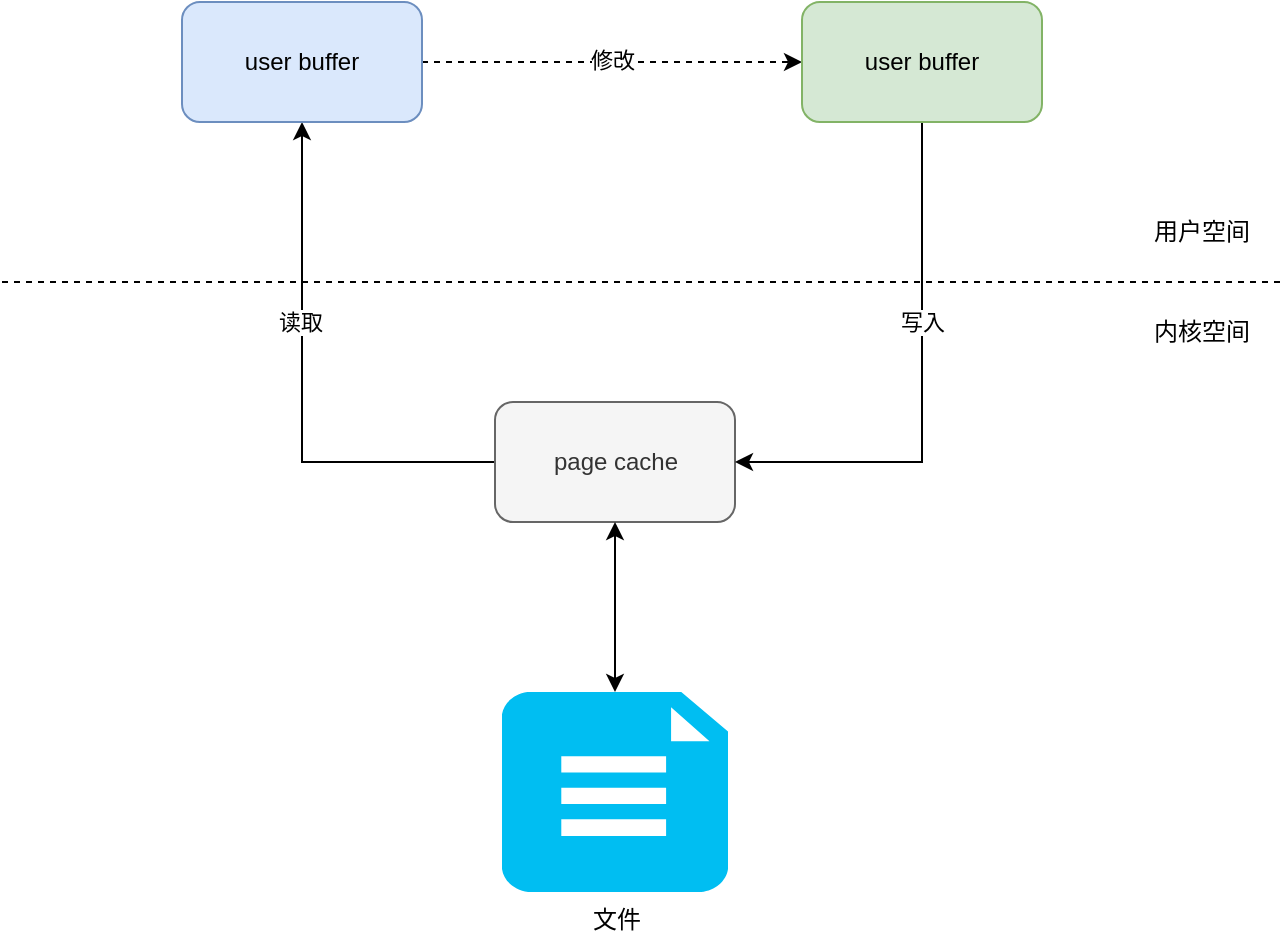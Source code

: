 <mxfile version="18.0.2" type="github" pages="7">
  <diagram id="JXJEaAiWxdvnBBZrwQo4" name="文件IO操作">
    <mxGraphModel dx="914" dy="536" grid="1" gridSize="10" guides="1" tooltips="1" connect="1" arrows="1" fold="1" page="1" pageScale="1" pageWidth="827" pageHeight="1169" math="0" shadow="0">
      <root>
        <mxCell id="0" />
        <mxCell id="1" parent="0" />
        <mxCell id="0BOiAtG1biMVhAd06Hvs-2" value="" style="endArrow=none;dashed=1;html=1;rounded=0;" edge="1" parent="1">
          <mxGeometry width="50" height="50" relative="1" as="geometry">
            <mxPoint x="80" y="280" as="sourcePoint" />
            <mxPoint x="720" y="280" as="targetPoint" />
          </mxGeometry>
        </mxCell>
        <mxCell id="0BOiAtG1biMVhAd06Hvs-3" value="内核空间" style="text;html=1;strokeColor=none;fillColor=none;align=center;verticalAlign=middle;whiteSpace=wrap;rounded=0;" vertex="1" parent="1">
          <mxGeometry x="650" y="290" width="60" height="30" as="geometry" />
        </mxCell>
        <mxCell id="0BOiAtG1biMVhAd06Hvs-4" value="用户空间" style="text;html=1;strokeColor=none;fillColor=none;align=center;verticalAlign=middle;whiteSpace=wrap;rounded=0;" vertex="1" parent="1">
          <mxGeometry x="650" y="240" width="60" height="30" as="geometry" />
        </mxCell>
        <mxCell id="0BOiAtG1biMVhAd06Hvs-10" style="edgeStyle=orthogonalEdgeStyle;rounded=0;orthogonalLoop=1;jettySize=auto;html=1;" edge="1" parent="1" source="0BOiAtG1biMVhAd06Hvs-5" target="0BOiAtG1biMVhAd06Hvs-6">
          <mxGeometry relative="1" as="geometry" />
        </mxCell>
        <mxCell id="0BOiAtG1biMVhAd06Hvs-14" value="读取" style="edgeLabel;html=1;align=center;verticalAlign=middle;resizable=0;points=[];" vertex="1" connectable="0" parent="0BOiAtG1biMVhAd06Hvs-10">
          <mxGeometry x="0.249" y="1" relative="1" as="geometry">
            <mxPoint as="offset" />
          </mxGeometry>
        </mxCell>
        <mxCell id="0BOiAtG1biMVhAd06Hvs-5" value="page cache" style="rounded=1;whiteSpace=wrap;html=1;fillColor=#f5f5f5;fontColor=#333333;strokeColor=#666666;" vertex="1" parent="1">
          <mxGeometry x="326.5" y="340" width="120" height="60" as="geometry" />
        </mxCell>
        <mxCell id="0BOiAtG1biMVhAd06Hvs-11" style="edgeStyle=orthogonalEdgeStyle;rounded=0;orthogonalLoop=1;jettySize=auto;html=1;entryX=0;entryY=0.5;entryDx=0;entryDy=0;dashed=1;" edge="1" parent="1" source="0BOiAtG1biMVhAd06Hvs-6" target="0BOiAtG1biMVhAd06Hvs-7">
          <mxGeometry relative="1" as="geometry" />
        </mxCell>
        <mxCell id="0BOiAtG1biMVhAd06Hvs-15" value="修改" style="edgeLabel;html=1;align=center;verticalAlign=middle;resizable=0;points=[];" vertex="1" connectable="0" parent="0BOiAtG1biMVhAd06Hvs-11">
          <mxGeometry y="1" relative="1" as="geometry">
            <mxPoint as="offset" />
          </mxGeometry>
        </mxCell>
        <mxCell id="0BOiAtG1biMVhAd06Hvs-6" value="user buffer" style="rounded=1;whiteSpace=wrap;html=1;fillColor=#dae8fc;strokeColor=#6c8ebf;" vertex="1" parent="1">
          <mxGeometry x="170" y="140" width="120" height="60" as="geometry" />
        </mxCell>
        <mxCell id="0BOiAtG1biMVhAd06Hvs-12" style="edgeStyle=orthogonalEdgeStyle;rounded=0;orthogonalLoop=1;jettySize=auto;html=1;entryX=1;entryY=0.5;entryDx=0;entryDy=0;" edge="1" parent="1" source="0BOiAtG1biMVhAd06Hvs-7" target="0BOiAtG1biMVhAd06Hvs-5">
          <mxGeometry relative="1" as="geometry">
            <Array as="points">
              <mxPoint x="540" y="370" />
            </Array>
          </mxGeometry>
        </mxCell>
        <mxCell id="0BOiAtG1biMVhAd06Hvs-16" value="写入" style="edgeLabel;html=1;align=center;verticalAlign=middle;resizable=0;points=[];" vertex="1" connectable="0" parent="0BOiAtG1biMVhAd06Hvs-12">
          <mxGeometry x="-0.309" y="2" relative="1" as="geometry">
            <mxPoint x="-2" y="9" as="offset" />
          </mxGeometry>
        </mxCell>
        <mxCell id="0BOiAtG1biMVhAd06Hvs-7" value="user buffer" style="rounded=1;whiteSpace=wrap;html=1;fillColor=#d5e8d4;strokeColor=#82b366;" vertex="1" parent="1">
          <mxGeometry x="480" y="140" width="120" height="60" as="geometry" />
        </mxCell>
        <mxCell id="0BOiAtG1biMVhAd06Hvs-8" value="文件" style="verticalLabelPosition=bottom;html=1;verticalAlign=top;align=center;strokeColor=none;fillColor=#00BEF2;shape=mxgraph.azure.file_2;pointerEvents=1;" vertex="1" parent="1">
          <mxGeometry x="330" y="485" width="113" height="100" as="geometry" />
        </mxCell>
        <mxCell id="0BOiAtG1biMVhAd06Hvs-17" value="" style="endArrow=classic;startArrow=classic;html=1;rounded=0;entryX=0.5;entryY=0;entryDx=0;entryDy=0;entryPerimeter=0;exitX=0.5;exitY=1;exitDx=0;exitDy=0;" edge="1" parent="1" source="0BOiAtG1biMVhAd06Hvs-5" target="0BOiAtG1biMVhAd06Hvs-8">
          <mxGeometry width="50" height="50" relative="1" as="geometry">
            <mxPoint x="390" y="350" as="sourcePoint" />
            <mxPoint x="440" y="300" as="targetPoint" />
          </mxGeometry>
        </mxCell>
      </root>
    </mxGraphModel>
  </diagram>
  <diagram name="网络IO操作" id="l7dI_xIbvCzoIm_EVZ1j">
    <mxGraphModel dx="914" dy="536" grid="1" gridSize="10" guides="1" tooltips="1" connect="1" arrows="1" fold="1" page="1" pageScale="1" pageWidth="827" pageHeight="1169" math="0" shadow="0">
      <root>
        <mxCell id="qiCo9j_HQslKEvgfgv94-0" />
        <mxCell id="qiCo9j_HQslKEvgfgv94-1" parent="qiCo9j_HQslKEvgfgv94-0" />
        <mxCell id="qiCo9j_HQslKEvgfgv94-2" value="" style="endArrow=none;dashed=1;html=1;rounded=0;" edge="1" parent="qiCo9j_HQslKEvgfgv94-1">
          <mxGeometry width="50" height="50" relative="1" as="geometry">
            <mxPoint x="80" y="280" as="sourcePoint" />
            <mxPoint x="720" y="280" as="targetPoint" />
          </mxGeometry>
        </mxCell>
        <mxCell id="qiCo9j_HQslKEvgfgv94-3" value="内核空间" style="text;html=1;strokeColor=none;fillColor=none;align=center;verticalAlign=middle;whiteSpace=wrap;rounded=0;" vertex="1" parent="qiCo9j_HQslKEvgfgv94-1">
          <mxGeometry x="650" y="290" width="60" height="30" as="geometry" />
        </mxCell>
        <mxCell id="qiCo9j_HQslKEvgfgv94-4" value="用户空间" style="text;html=1;strokeColor=none;fillColor=none;align=center;verticalAlign=middle;whiteSpace=wrap;rounded=0;" vertex="1" parent="qiCo9j_HQslKEvgfgv94-1">
          <mxGeometry x="650" y="240" width="60" height="30" as="geometry" />
        </mxCell>
        <mxCell id="qiCo9j_HQslKEvgfgv94-5" style="edgeStyle=orthogonalEdgeStyle;rounded=0;orthogonalLoop=1;jettySize=auto;html=1;" edge="1" parent="qiCo9j_HQslKEvgfgv94-1" source="qiCo9j_HQslKEvgfgv94-7" target="qiCo9j_HQslKEvgfgv94-10">
          <mxGeometry relative="1" as="geometry" />
        </mxCell>
        <mxCell id="qiCo9j_HQslKEvgfgv94-7" value="page cache" style="rounded=1;whiteSpace=wrap;html=1;fillColor=#f5f5f5;fontColor=#333333;strokeColor=#666666;" vertex="1" parent="qiCo9j_HQslKEvgfgv94-1">
          <mxGeometry x="170" y="340" width="120" height="60" as="geometry" />
        </mxCell>
        <mxCell id="qiCo9j_HQslKEvgfgv94-8" style="edgeStyle=orthogonalEdgeStyle;rounded=0;orthogonalLoop=1;jettySize=auto;html=1;entryX=0;entryY=0.5;entryDx=0;entryDy=0;dashed=1;" edge="1" parent="qiCo9j_HQslKEvgfgv94-1" source="qiCo9j_HQslKEvgfgv94-10" target="qiCo9j_HQslKEvgfgv94-13">
          <mxGeometry relative="1" as="geometry" />
        </mxCell>
        <mxCell id="qiCo9j_HQslKEvgfgv94-9" value="处理" style="edgeLabel;html=1;align=center;verticalAlign=middle;resizable=0;points=[];" vertex="1" connectable="0" parent="qiCo9j_HQslKEvgfgv94-8">
          <mxGeometry y="1" relative="1" as="geometry">
            <mxPoint as="offset" />
          </mxGeometry>
        </mxCell>
        <mxCell id="qiCo9j_HQslKEvgfgv94-10" value="user buffer" style="rounded=1;whiteSpace=wrap;html=1;fillColor=#dae8fc;strokeColor=#6c8ebf;" vertex="1" parent="qiCo9j_HQslKEvgfgv94-1">
          <mxGeometry x="170" y="140" width="120" height="60" as="geometry" />
        </mxCell>
        <mxCell id="FjTjpzIHD2Ye8SjCJ7QP-6" style="edgeStyle=orthogonalEdgeStyle;rounded=0;orthogonalLoop=1;jettySize=auto;html=1;entryX=0.5;entryY=0;entryDx=0;entryDy=0;strokeColor=#000000;" edge="1" parent="qiCo9j_HQslKEvgfgv94-1" source="qiCo9j_HQslKEvgfgv94-13" target="FjTjpzIHD2Ye8SjCJ7QP-5">
          <mxGeometry relative="1" as="geometry" />
        </mxCell>
        <mxCell id="qiCo9j_HQslKEvgfgv94-13" value="user buffer" style="rounded=1;whiteSpace=wrap;html=1;fillColor=#d5e8d4;strokeColor=#82b366;" vertex="1" parent="qiCo9j_HQslKEvgfgv94-1">
          <mxGeometry x="480" y="140" width="120" height="60" as="geometry" />
        </mxCell>
        <mxCell id="FjTjpzIHD2Ye8SjCJ7QP-4" style="edgeStyle=orthogonalEdgeStyle;rounded=0;orthogonalLoop=1;jettySize=auto;html=1;strokeColor=#000000;" edge="1" parent="qiCo9j_HQslKEvgfgv94-1" source="qiCo9j_HQslKEvgfgv94-14" target="qiCo9j_HQslKEvgfgv94-7">
          <mxGeometry relative="1" as="geometry" />
        </mxCell>
        <mxCell id="qiCo9j_HQslKEvgfgv94-14" value="文件" style="verticalLabelPosition=bottom;html=1;verticalAlign=top;align=center;strokeColor=none;fillColor=#00BEF2;shape=mxgraph.azure.file_2;pointerEvents=1;" vertex="1" parent="qiCo9j_HQslKEvgfgv94-1">
          <mxGeometry x="187.63" y="480" width="84.75" height="75" as="geometry" />
        </mxCell>
        <mxCell id="FjTjpzIHD2Ye8SjCJ7QP-1" value="DMA Copy" style="text;html=1;strokeColor=none;fillColor=none;align=center;verticalAlign=middle;whiteSpace=wrap;rounded=0;" vertex="1" parent="qiCo9j_HQslKEvgfgv94-1">
          <mxGeometry x="230" y="440" width="80" height="30" as="geometry" />
        </mxCell>
        <mxCell id="FjTjpzIHD2Ye8SjCJ7QP-10" style="edgeStyle=orthogonalEdgeStyle;rounded=0;orthogonalLoop=1;jettySize=auto;html=1;strokeColor=#000000;" edge="1" parent="qiCo9j_HQslKEvgfgv94-1" source="FjTjpzIHD2Ye8SjCJ7QP-5" target="FjTjpzIHD2Ye8SjCJ7QP-9">
          <mxGeometry relative="1" as="geometry" />
        </mxCell>
        <mxCell id="FjTjpzIHD2Ye8SjCJ7QP-5" value="socket buffer" style="rounded=1;whiteSpace=wrap;html=1;fillColor=#f5f5f5;fontColor=#333333;strokeColor=#666666;" vertex="1" parent="qiCo9j_HQslKEvgfgv94-1">
          <mxGeometry x="480" y="340" width="120" height="60" as="geometry" />
        </mxCell>
        <mxCell id="FjTjpzIHD2Ye8SjCJ7QP-7" value="CPU Copy" style="text;html=1;strokeColor=none;fillColor=none;align=center;verticalAlign=middle;whiteSpace=wrap;rounded=0;" vertex="1" parent="qiCo9j_HQslKEvgfgv94-1">
          <mxGeometry x="230" y="250" width="80" height="30" as="geometry" />
        </mxCell>
        <mxCell id="FjTjpzIHD2Ye8SjCJ7QP-8" value="CPU Copy" style="text;html=1;strokeColor=none;fillColor=none;align=center;verticalAlign=middle;whiteSpace=wrap;rounded=0;" vertex="1" parent="qiCo9j_HQslKEvgfgv94-1">
          <mxGeometry x="460" y="250" width="80" height="30" as="geometry" />
        </mxCell>
        <mxCell id="FjTjpzIHD2Ye8SjCJ7QP-9" value="网络" style="shape=image;html=1;verticalAlign=top;verticalLabelPosition=bottom;labelBackgroundColor=#ffffff;imageAspect=0;aspect=fixed;image=https://cdn1.iconfinder.com/data/icons/iconnice-vector-icon/31/Vector-icons_77-128.png;fillColor=#84E820;" vertex="1" parent="qiCo9j_HQslKEvgfgv94-1">
          <mxGeometry x="502" y="479" width="76" height="76" as="geometry" />
        </mxCell>
        <mxCell id="FjTjpzIHD2Ye8SjCJ7QP-11" value="DMA Copy" style="text;html=1;strokeColor=none;fillColor=none;align=center;verticalAlign=middle;whiteSpace=wrap;rounded=0;" vertex="1" parent="qiCo9j_HQslKEvgfgv94-1">
          <mxGeometry x="460" y="440" width="80" height="30" as="geometry" />
        </mxCell>
        <mxCell id="FjTjpzIHD2Ye8SjCJ7QP-12" value="" style="endArrow=none;dashed=1;html=1;rounded=0;" edge="1" parent="qiCo9j_HQslKEvgfgv94-1">
          <mxGeometry width="50" height="50" relative="1" as="geometry">
            <mxPoint x="80" y="439" as="sourcePoint" />
            <mxPoint x="720" y="439" as="targetPoint" />
          </mxGeometry>
        </mxCell>
        <mxCell id="FjTjpzIHD2Ye8SjCJ7QP-13" value="read" style="text;html=1;strokeColor=none;fillColor=none;align=center;verticalAlign=middle;whiteSpace=wrap;rounded=0;" vertex="1" parent="qiCo9j_HQslKEvgfgv94-1">
          <mxGeometry x="160" y="230" width="60" height="30" as="geometry" />
        </mxCell>
        <mxCell id="FjTjpzIHD2Ye8SjCJ7QP-14" value="write" style="text;html=1;strokeColor=none;fillColor=none;align=center;verticalAlign=middle;whiteSpace=wrap;rounded=0;" vertex="1" parent="qiCo9j_HQslKEvgfgv94-1">
          <mxGeometry x="550" y="220" width="60" height="30" as="geometry" />
        </mxCell>
      </root>
    </mxGraphModel>
  </diagram>
  <diagram name="mmap" id="XwnV-Lo6zvTaa6uT9F2S">
    <mxGraphModel dx="914" dy="536" grid="1" gridSize="10" guides="1" tooltips="1" connect="1" arrows="1" fold="1" page="1" pageScale="1" pageWidth="827" pageHeight="1169" math="0" shadow="0">
      <root>
        <mxCell id="N2xxAsz_auTFktDQKYG_-0" />
        <mxCell id="N2xxAsz_auTFktDQKYG_-1" parent="N2xxAsz_auTFktDQKYG_-0" />
        <mxCell id="N2xxAsz_auTFktDQKYG_-2" value="" style="endArrow=none;dashed=1;html=1;rounded=0;strokeColor=#8C8C8C;" edge="1" parent="N2xxAsz_auTFktDQKYG_-1">
          <mxGeometry width="50" height="50" relative="1" as="geometry">
            <mxPoint x="80" y="280" as="sourcePoint" />
            <mxPoint x="720" y="280" as="targetPoint" />
          </mxGeometry>
        </mxCell>
        <mxCell id="N2xxAsz_auTFktDQKYG_-3" value="内核空间" style="text;html=1;strokeColor=none;fillColor=none;align=center;verticalAlign=middle;whiteSpace=wrap;rounded=0;" vertex="1" parent="N2xxAsz_auTFktDQKYG_-1">
          <mxGeometry x="650" y="290" width="60" height="30" as="geometry" />
        </mxCell>
        <mxCell id="N2xxAsz_auTFktDQKYG_-4" value="用户空间" style="text;html=1;strokeColor=none;fillColor=none;align=center;verticalAlign=middle;whiteSpace=wrap;rounded=0;" vertex="1" parent="N2xxAsz_auTFktDQKYG_-1">
          <mxGeometry x="650" y="240" width="60" height="30" as="geometry" />
        </mxCell>
        <mxCell id="N2xxAsz_auTFktDQKYG_-14" value="文件" style="verticalLabelPosition=bottom;html=1;verticalAlign=top;align=center;strokeColor=none;fillColor=#00BEF2;shape=mxgraph.azure.file_2;pointerEvents=1;" vertex="1" parent="N2xxAsz_auTFktDQKYG_-1">
          <mxGeometry x="330" y="485" width="113" height="100" as="geometry" />
        </mxCell>
        <mxCell id="N2xxAsz_auTFktDQKYG_-15" value="" style="endArrow=classic;startArrow=classic;html=1;rounded=0;entryX=0.5;entryY=0;entryDx=0;entryDy=0;entryPerimeter=0;exitX=0.5;exitY=1;exitDx=0;exitDy=0;" edge="1" parent="N2xxAsz_auTFktDQKYG_-1" target="N2xxAsz_auTFktDQKYG_-14">
          <mxGeometry width="50" height="50" relative="1" as="geometry">
            <mxPoint x="386.5" y="400" as="sourcePoint" />
            <mxPoint x="440" y="300" as="targetPoint" />
          </mxGeometry>
        </mxCell>
        <mxCell id="jTi8bt42CX3lUXnucIVx-0" value="内核Page cache" style="rounded=0;whiteSpace=wrap;html=1;fillColor=#f8cecc;strokeColor=#b85450;" vertex="1" parent="N2xxAsz_auTFktDQKYG_-1">
          <mxGeometry x="261.5" y="340" width="250" height="60" as="geometry" />
        </mxCell>
        <mxCell id="jTi8bt42CX3lUXnucIVx-1" value="虚拟内存地址" style="rounded=0;whiteSpace=wrap;html=1;fillColor=#dae8fc;strokeColor=#6c8ebf;" vertex="1" parent="N2xxAsz_auTFktDQKYG_-1">
          <mxGeometry x="261.5" y="150" width="250" height="60" as="geometry" />
        </mxCell>
        <mxCell id="jTi8bt42CX3lUXnucIVx-3" value="" style="endArrow=classic;html=1;rounded=0;dashed=1;entryX=0;entryY=0;entryDx=0;entryDy=0;" edge="1" parent="N2xxAsz_auTFktDQKYG_-1">
          <mxGeometry width="50" height="50" relative="1" as="geometry">
            <mxPoint x="262.5" y="210" as="sourcePoint" />
            <mxPoint x="262.5" y="340" as="targetPoint" />
          </mxGeometry>
        </mxCell>
        <mxCell id="jTi8bt42CX3lUXnucIVx-4" value="" style="endArrow=classic;html=1;rounded=0;dashed=1;entryX=0;entryY=0;entryDx=0;entryDy=0;" edge="1" parent="N2xxAsz_auTFktDQKYG_-1">
          <mxGeometry width="50" height="50" relative="1" as="geometry">
            <mxPoint x="510.5" y="210" as="sourcePoint" />
            <mxPoint x="510.5" y="340" as="targetPoint" />
          </mxGeometry>
        </mxCell>
        <mxCell id="jTi8bt42CX3lUXnucIVx-5" value="" style="shape=curlyBracket;whiteSpace=wrap;html=1;rounded=1;rotation=90;" vertex="1" parent="N2xxAsz_auTFktDQKYG_-1">
          <mxGeometry x="376.5" width="20" height="250" as="geometry" />
        </mxCell>
        <mxCell id="jTi8bt42CX3lUXnucIVx-6" value="4096" style="text;html=1;strokeColor=none;fillColor=none;align=center;verticalAlign=middle;whiteSpace=wrap;rounded=0;" vertex="1" parent="N2xxAsz_auTFktDQKYG_-1">
          <mxGeometry x="356.5" y="80" width="60" height="30" as="geometry" />
        </mxCell>
        <mxCell id="jTi8bt42CX3lUXnucIVx-7" value="0X470C00" style="text;html=1;strokeColor=none;fillColor=none;align=center;verticalAlign=middle;whiteSpace=wrap;rounded=0;" vertex="1" parent="N2xxAsz_auTFktDQKYG_-1">
          <mxGeometry x="190" y="140" width="60" height="30" as="geometry" />
        </mxCell>
        <mxCell id="jTi8bt42CX3lUXnucIVx-8" value="0X471C00" style="text;html=1;strokeColor=none;fillColor=none;align=center;verticalAlign=middle;whiteSpace=wrap;rounded=0;" vertex="1" parent="N2xxAsz_auTFktDQKYG_-1">
          <mxGeometry x="520" y="140" width="60" height="30" as="geometry" />
        </mxCell>
        <mxCell id="jTi8bt42CX3lUXnucIVx-9" value="mmap内存映射文件，对用户态的数据修改直接反映为文件的修改，减少内存拷贝" style="text;html=1;strokeColor=none;fillColor=none;align=center;verticalAlign=middle;whiteSpace=wrap;rounded=0;" vertex="1" parent="N2xxAsz_auTFktDQKYG_-1">
          <mxGeometry x="80" y="40" width="150" height="30" as="geometry" />
        </mxCell>
        <UserObject label="https://zhuanlan.zhihu.com/p/429455424" link="https://zhuanlan.zhihu.com/p/429455424" id="jTi8bt42CX3lUXnucIVx-10">
          <mxCell style="text;whiteSpace=wrap;html=1;" vertex="1" parent="N2xxAsz_auTFktDQKYG_-1">
            <mxGeometry x="600" y="30" width="240" height="30" as="geometry" />
          </mxCell>
        </UserObject>
        <mxCell id="jTi8bt42CX3lUXnucIVx-11" value="" style="endArrow=none;dashed=1;html=1;rounded=0;strokeColor=#8C8C8C;" edge="1" parent="N2xxAsz_auTFktDQKYG_-1">
          <mxGeometry width="50" height="50" relative="1" as="geometry">
            <mxPoint x="870" y="280" as="sourcePoint" />
            <mxPoint x="1640" y="280" as="targetPoint" />
          </mxGeometry>
        </mxCell>
        <mxCell id="jTi8bt42CX3lUXnucIVx-12" value="内核空间" style="text;html=1;strokeColor=none;fillColor=none;align=center;verticalAlign=middle;whiteSpace=wrap;rounded=0;" vertex="1" parent="N2xxAsz_auTFktDQKYG_-1">
          <mxGeometry x="1550" y="290" width="60" height="30" as="geometry" />
        </mxCell>
        <mxCell id="jTi8bt42CX3lUXnucIVx-13" value="用户空间" style="text;html=1;strokeColor=none;fillColor=none;align=center;verticalAlign=middle;whiteSpace=wrap;rounded=0;" vertex="1" parent="N2xxAsz_auTFktDQKYG_-1">
          <mxGeometry x="1550" y="240" width="60" height="30" as="geometry" />
        </mxCell>
        <mxCell id="jTi8bt42CX3lUXnucIVx-16" value="Page cache" style="rounded=0;whiteSpace=wrap;html=1;fillColor=#f8cecc;strokeColor=#b85450;" vertex="1" parent="N2xxAsz_auTFktDQKYG_-1">
          <mxGeometry x="1080" y="310" width="130" height="60" as="geometry" />
        </mxCell>
        <mxCell id="jTi8bt42CX3lUXnucIVx-17" value="虚拟内存地址" style="rounded=0;whiteSpace=wrap;html=1;fillColor=#dae8fc;strokeColor=#6c8ebf;" vertex="1" parent="N2xxAsz_auTFktDQKYG_-1">
          <mxGeometry x="1120" y="150" width="300" height="60" as="geometry" />
        </mxCell>
        <mxCell id="jTi8bt42CX3lUXnucIVx-26" value="" style="rounded=0;whiteSpace=wrap;html=1;" vertex="1" parent="N2xxAsz_auTFktDQKYG_-1">
          <mxGeometry x="966.5" y="485" width="613.5" height="45" as="geometry" />
        </mxCell>
        <mxCell id="jTi8bt42CX3lUXnucIVx-27" value="" style="rounded=0;whiteSpace=wrap;html=1;fillColor=#008a00;fontColor=#ffffff;strokeColor=#005700;" vertex="1" parent="N2xxAsz_auTFktDQKYG_-1">
          <mxGeometry x="967" y="485" width="113" height="45" as="geometry" />
        </mxCell>
        <mxCell id="jTi8bt42CX3lUXnucIVx-28" value="" style="rounded=0;whiteSpace=wrap;html=1;fillColor=#008a00;fontColor=#ffffff;strokeColor=#005700;" vertex="1" parent="N2xxAsz_auTFktDQKYG_-1">
          <mxGeometry x="1470" y="485" width="113" height="45" as="geometry" />
        </mxCell>
        <mxCell id="jTi8bt42CX3lUXnucIVx-29" value="" style="rounded=0;whiteSpace=wrap;html=1;fillColor=#84E820;fontColor=#ffffff;strokeColor=#2D7600;" vertex="1" parent="N2xxAsz_auTFktDQKYG_-1">
          <mxGeometry x="1080" y="485" width="130" height="45" as="geometry" />
        </mxCell>
        <mxCell id="jTi8bt42CX3lUXnucIVx-30" value="" style="rounded=0;whiteSpace=wrap;html=1;fillColor=#84E820;fontColor=#ffffff;strokeColor=#2D7600;" vertex="1" parent="N2xxAsz_auTFktDQKYG_-1">
          <mxGeometry x="1210" y="485" width="130" height="45" as="geometry" />
        </mxCell>
        <mxCell id="jTi8bt42CX3lUXnucIVx-31" value="" style="rounded=0;whiteSpace=wrap;html=1;fillColor=#84E820;fontColor=#ffffff;strokeColor=#2D7600;" vertex="1" parent="N2xxAsz_auTFktDQKYG_-1">
          <mxGeometry x="1340" y="485" width="130" height="45" as="geometry" />
        </mxCell>
        <mxCell id="jTi8bt42CX3lUXnucIVx-32" value="offset" style="text;html=1;strokeColor=none;fillColor=none;align=center;verticalAlign=middle;whiteSpace=wrap;rounded=0;" vertex="1" parent="N2xxAsz_auTFktDQKYG_-1">
          <mxGeometry x="993.5" y="560" width="60" height="30" as="geometry" />
        </mxCell>
        <mxCell id="jTi8bt42CX3lUXnucIVx-34" value="length" style="text;html=1;strokeColor=none;fillColor=none;align=center;verticalAlign=middle;whiteSpace=wrap;rounded=0;" vertex="1" parent="N2xxAsz_auTFktDQKYG_-1">
          <mxGeometry x="1246" y="560" width="60" height="30" as="geometry" />
        </mxCell>
        <mxCell id="jTi8bt42CX3lUXnucIVx-36" value="" style="shape=curlyBracket;whiteSpace=wrap;html=1;rounded=1;fillColor=#84E820;rotation=-90;" vertex="1" parent="N2xxAsz_auTFktDQKYG_-1">
          <mxGeometry x="1012" y="500" width="20" height="110" as="geometry" />
        </mxCell>
        <mxCell id="jTi8bt42CX3lUXnucIVx-37" value="" style="shape=curlyBracket;whiteSpace=wrap;html=1;rounded=1;fillColor=#84E820;rotation=-90;" vertex="1" parent="N2xxAsz_auTFktDQKYG_-1">
          <mxGeometry x="1266" y="365" width="20" height="380" as="geometry" />
        </mxCell>
        <mxCell id="jTi8bt42CX3lUXnucIVx-39" value="Page cache" style="rounded=0;whiteSpace=wrap;html=1;fillColor=#f8cecc;strokeColor=#b85450;" vertex="1" parent="N2xxAsz_auTFktDQKYG_-1">
          <mxGeometry x="1339" y="310" width="130" height="60" as="geometry" />
        </mxCell>
        <mxCell id="jTi8bt42CX3lUXnucIVx-40" value="" style="endArrow=classic;html=1;rounded=0;dashed=1;strokeColor=#000000;exitX=0;exitY=1;exitDx=0;exitDy=0;entryX=0;entryY=0;entryDx=0;entryDy=0;" edge="1" parent="N2xxAsz_auTFktDQKYG_-1" source="jTi8bt42CX3lUXnucIVx-16" target="jTi8bt42CX3lUXnucIVx-29">
          <mxGeometry width="50" height="50" relative="1" as="geometry">
            <mxPoint x="1140" y="420" as="sourcePoint" />
            <mxPoint x="1190" y="370" as="targetPoint" />
          </mxGeometry>
        </mxCell>
        <mxCell id="jTi8bt42CX3lUXnucIVx-41" value="" style="endArrow=classic;html=1;rounded=0;dashed=1;strokeColor=#000000;exitX=0;exitY=1;exitDx=0;exitDy=0;entryX=0;entryY=0;entryDx=0;entryDy=0;" edge="1" parent="N2xxAsz_auTFktDQKYG_-1">
          <mxGeometry width="50" height="50" relative="1" as="geometry">
            <mxPoint x="1209" y="370" as="sourcePoint" />
            <mxPoint x="1209" y="485" as="targetPoint" />
          </mxGeometry>
        </mxCell>
        <mxCell id="jTi8bt42CX3lUXnucIVx-42" value="" style="endArrow=classic;html=1;rounded=0;dashed=1;strokeColor=#000000;exitX=0;exitY=1;exitDx=0;exitDy=0;entryX=0;entryY=0;entryDx=0;entryDy=0;" edge="1" parent="N2xxAsz_auTFktDQKYG_-1">
          <mxGeometry width="50" height="50" relative="1" as="geometry">
            <mxPoint x="1339" y="370" as="sourcePoint" />
            <mxPoint x="1339" y="485" as="targetPoint" />
          </mxGeometry>
        </mxCell>
        <mxCell id="jTi8bt42CX3lUXnucIVx-43" value="" style="endArrow=classic;html=1;rounded=0;dashed=1;strokeColor=#000000;exitX=0;exitY=1;exitDx=0;exitDy=0;entryX=0;entryY=0;entryDx=0;entryDy=0;" edge="1" parent="N2xxAsz_auTFktDQKYG_-1">
          <mxGeometry width="50" height="50" relative="1" as="geometry">
            <mxPoint x="1469" y="370" as="sourcePoint" />
            <mxPoint x="1469" y="485" as="targetPoint" />
          </mxGeometry>
        </mxCell>
        <mxCell id="jTi8bt42CX3lUXnucIVx-44" value="" style="endArrow=classic;html=1;rounded=0;dashed=1;strokeColor=#000000;exitX=0;exitY=1;exitDx=0;exitDy=0;entryX=0;entryY=0;entryDx=0;entryDy=0;" edge="1" parent="N2xxAsz_auTFktDQKYG_-1" source="jTi8bt42CX3lUXnucIVx-17" target="jTi8bt42CX3lUXnucIVx-16">
          <mxGeometry width="50" height="50" relative="1" as="geometry">
            <mxPoint x="1140" y="360" as="sourcePoint" />
            <mxPoint x="1190" y="310" as="targetPoint" />
          </mxGeometry>
        </mxCell>
        <mxCell id="jTi8bt42CX3lUXnucIVx-45" value="" style="endArrow=classic;html=1;rounded=0;dashed=1;strokeColor=#000000;exitX=0;exitY=1;exitDx=0;exitDy=0;entryX=0;entryY=0;entryDx=0;entryDy=0;" edge="1" parent="N2xxAsz_auTFktDQKYG_-1">
          <mxGeometry width="50" height="50" relative="1" as="geometry">
            <mxPoint x="1250" y="210" as="sourcePoint" />
            <mxPoint x="1210" y="310" as="targetPoint" />
          </mxGeometry>
        </mxCell>
        <mxCell id="jTi8bt42CX3lUXnucIVx-47" value="" style="endArrow=classic;html=1;rounded=0;dashed=1;strokeColor=#000000;exitX=0.605;exitY=1.025;exitDx=0;exitDy=0;exitPerimeter=0;" edge="1" parent="N2xxAsz_auTFktDQKYG_-1">
          <mxGeometry width="50" height="50" relative="1" as="geometry">
            <mxPoint x="1420" y="210" as="sourcePoint" />
            <mxPoint x="1470" y="310" as="targetPoint" />
          </mxGeometry>
        </mxCell>
        <mxCell id="jTi8bt42CX3lUXnucIVx-48" value="" style="endArrow=classic;html=1;rounded=0;dashed=1;strokeColor=#000000;exitX=0.605;exitY=1.025;exitDx=0;exitDy=0;exitPerimeter=0;" edge="1" parent="N2xxAsz_auTFktDQKYG_-1">
          <mxGeometry width="50" height="50" relative="1" as="geometry">
            <mxPoint x="1290" y="210" as="sourcePoint" />
            <mxPoint x="1340" y="310" as="targetPoint" />
          </mxGeometry>
        </mxCell>
      </root>
    </mxGraphModel>
  </diagram>
  <diagram id="GQo2uKWQZ68D5UEMLLWT" name="sendfile2.1">
    <mxGraphModel dx="914" dy="536" grid="1" gridSize="10" guides="1" tooltips="1" connect="1" arrows="1" fold="1" page="1" pageScale="1" pageWidth="827" pageHeight="1169" math="0" shadow="0">
      <root>
        <mxCell id="0" />
        <mxCell id="1" parent="0" />
        <mxCell id="_rMPpwxZSeSIJIfP20P5-1" value="" style="endArrow=none;dashed=1;html=1;rounded=0;" edge="1" parent="1">
          <mxGeometry width="50" height="50" relative="1" as="geometry">
            <mxPoint x="80" y="280" as="sourcePoint" />
            <mxPoint x="720" y="280" as="targetPoint" />
          </mxGeometry>
        </mxCell>
        <mxCell id="_rMPpwxZSeSIJIfP20P5-2" value="内核空间" style="text;html=1;strokeColor=none;fillColor=none;align=center;verticalAlign=middle;whiteSpace=wrap;rounded=0;" vertex="1" parent="1">
          <mxGeometry x="650" y="290" width="60" height="30" as="geometry" />
        </mxCell>
        <mxCell id="_rMPpwxZSeSIJIfP20P5-3" value="用户空间" style="text;html=1;strokeColor=none;fillColor=none;align=center;verticalAlign=middle;whiteSpace=wrap;rounded=0;" vertex="1" parent="1">
          <mxGeometry x="650" y="240" width="60" height="30" as="geometry" />
        </mxCell>
        <mxCell id="_rMPpwxZSeSIJIfP20P5-24" style="edgeStyle=orthogonalEdgeStyle;rounded=0;orthogonalLoop=1;jettySize=auto;html=1;entryX=0;entryY=0.5;entryDx=0;entryDy=0;strokeColor=#000000;" edge="1" parent="1" source="_rMPpwxZSeSIJIfP20P5-5" target="_rMPpwxZSeSIJIfP20P5-15">
          <mxGeometry relative="1" as="geometry" />
        </mxCell>
        <mxCell id="_rMPpwxZSeSIJIfP20P5-5" value="page cache" style="rounded=1;whiteSpace=wrap;html=1;fillColor=#f5f5f5;fontColor=#333333;strokeColor=#666666;" vertex="1" parent="1">
          <mxGeometry x="170" y="340" width="120" height="60" as="geometry" />
        </mxCell>
        <mxCell id="_rMPpwxZSeSIJIfP20P5-11" style="edgeStyle=orthogonalEdgeStyle;rounded=0;orthogonalLoop=1;jettySize=auto;html=1;strokeColor=#000000;" edge="1" parent="1" source="_rMPpwxZSeSIJIfP20P5-12" target="_rMPpwxZSeSIJIfP20P5-5">
          <mxGeometry relative="1" as="geometry" />
        </mxCell>
        <mxCell id="_rMPpwxZSeSIJIfP20P5-12" value="文件" style="verticalLabelPosition=bottom;html=1;verticalAlign=top;align=center;strokeColor=none;fillColor=#00BEF2;shape=mxgraph.azure.file_2;pointerEvents=1;" vertex="1" parent="1">
          <mxGeometry x="187.63" y="480" width="84.75" height="75" as="geometry" />
        </mxCell>
        <mxCell id="_rMPpwxZSeSIJIfP20P5-13" value="DMA Copy" style="text;html=1;strokeColor=none;fillColor=none;align=center;verticalAlign=middle;whiteSpace=wrap;rounded=0;" vertex="1" parent="1">
          <mxGeometry x="230" y="440" width="80" height="30" as="geometry" />
        </mxCell>
        <mxCell id="_rMPpwxZSeSIJIfP20P5-14" style="edgeStyle=orthogonalEdgeStyle;rounded=0;orthogonalLoop=1;jettySize=auto;html=1;strokeColor=#000000;" edge="1" parent="1" source="_rMPpwxZSeSIJIfP20P5-15" target="_rMPpwxZSeSIJIfP20P5-18">
          <mxGeometry relative="1" as="geometry" />
        </mxCell>
        <mxCell id="_rMPpwxZSeSIJIfP20P5-15" value="socket buffer" style="rounded=1;whiteSpace=wrap;html=1;fillColor=#f5f5f5;fontColor=#333333;strokeColor=#666666;" vertex="1" parent="1">
          <mxGeometry x="480" y="340" width="120" height="60" as="geometry" />
        </mxCell>
        <mxCell id="_rMPpwxZSeSIJIfP20P5-18" value="网络" style="shape=image;html=1;verticalAlign=top;verticalLabelPosition=bottom;labelBackgroundColor=#ffffff;imageAspect=0;aspect=fixed;image=https://cdn1.iconfinder.com/data/icons/iconnice-vector-icon/31/Vector-icons_77-128.png;fillColor=#84E820;" vertex="1" parent="1">
          <mxGeometry x="502" y="479" width="76" height="76" as="geometry" />
        </mxCell>
        <mxCell id="_rMPpwxZSeSIJIfP20P5-19" value="DMA Copy" style="text;html=1;strokeColor=none;fillColor=none;align=center;verticalAlign=middle;whiteSpace=wrap;rounded=0;" vertex="1" parent="1">
          <mxGeometry x="460" y="440" width="80" height="30" as="geometry" />
        </mxCell>
        <mxCell id="_rMPpwxZSeSIJIfP20P5-20" value="" style="endArrow=none;dashed=1;html=1;rounded=0;" edge="1" parent="1">
          <mxGeometry width="50" height="50" relative="1" as="geometry">
            <mxPoint x="80" y="439" as="sourcePoint" />
            <mxPoint x="720" y="439" as="targetPoint" />
          </mxGeometry>
        </mxCell>
        <mxCell id="_rMPpwxZSeSIJIfP20P5-25" value="CPU Copy" style="text;html=1;strokeColor=none;fillColor=none;align=center;verticalAlign=middle;whiteSpace=wrap;rounded=0;" vertex="1" parent="1">
          <mxGeometry x="350" y="330" width="80" height="30" as="geometry" />
        </mxCell>
        <mxCell id="GGwbsOb8nNr6WxZkzyfn-1" value="&lt;h1&gt;Sendfile (linux 2.1)&lt;/h1&gt;&lt;p&gt;sendfile 是针对文件-&amp;gt;网络的一个优化&lt;/p&gt;&lt;p&gt;减少上下文切换和拷贝，java中的transferTo底层实现就是sendfile&lt;/p&gt;" style="text;html=1;strokeColor=none;fillColor=none;spacing=5;spacingTop=-20;whiteSpace=wrap;overflow=hidden;rounded=0;" vertex="1" parent="1">
          <mxGeometry x="135" y="120" width="225" height="120" as="geometry" />
        </mxCell>
        <UserObject label="https://blog.csdn.net/weixin_43767015/article/details/120331037" link="https://blog.csdn.net/weixin_43767015/article/details/120331037" id="GGwbsOb8nNr6WxZkzyfn-2">
          <mxCell style="text;whiteSpace=wrap;html=1;" vertex="1" parent="1">
            <mxGeometry x="495" y="130" width="370" height="30" as="geometry" />
          </mxCell>
        </UserObject>
      </root>
    </mxGraphModel>
  </diagram>
  <diagram name="sendfile2.4" id="r_XMb-w0S6BjCrxoPAO6">
    <mxGraphModel dx="914" dy="536" grid="1" gridSize="10" guides="1" tooltips="1" connect="1" arrows="1" fold="1" page="1" pageScale="1" pageWidth="827" pageHeight="1169" math="0" shadow="0">
      <root>
        <mxCell id="9mG55tl5pYIQvuHwNMeK-0" />
        <mxCell id="9mG55tl5pYIQvuHwNMeK-1" parent="9mG55tl5pYIQvuHwNMeK-0" />
        <mxCell id="9mG55tl5pYIQvuHwNMeK-2" value="" style="endArrow=none;dashed=1;html=1;rounded=0;" edge="1" parent="9mG55tl5pYIQvuHwNMeK-1">
          <mxGeometry width="50" height="50" relative="1" as="geometry">
            <mxPoint x="80" y="280" as="sourcePoint" />
            <mxPoint x="720" y="280" as="targetPoint" />
          </mxGeometry>
        </mxCell>
        <mxCell id="9mG55tl5pYIQvuHwNMeK-3" value="内核空间" style="text;html=1;strokeColor=none;fillColor=none;align=center;verticalAlign=middle;whiteSpace=wrap;rounded=0;" vertex="1" parent="9mG55tl5pYIQvuHwNMeK-1">
          <mxGeometry x="650" y="290" width="60" height="30" as="geometry" />
        </mxCell>
        <mxCell id="9mG55tl5pYIQvuHwNMeK-4" value="用户空间" style="text;html=1;strokeColor=none;fillColor=none;align=center;verticalAlign=middle;whiteSpace=wrap;rounded=0;" vertex="1" parent="9mG55tl5pYIQvuHwNMeK-1">
          <mxGeometry x="650" y="240" width="60" height="30" as="geometry" />
        </mxCell>
        <mxCell id="YEhfVEPDf2MQA6nLLpnv-0" style="edgeStyle=orthogonalEdgeStyle;rounded=0;orthogonalLoop=1;jettySize=auto;html=1;entryX=0.5;entryY=0;entryDx=0;entryDy=0;strokeColor=#000000;dashed=1;" edge="1" parent="9mG55tl5pYIQvuHwNMeK-1" source="9mG55tl5pYIQvuHwNMeK-6" target="9mG55tl5pYIQvuHwNMeK-11">
          <mxGeometry relative="1" as="geometry">
            <Array as="points">
              <mxPoint x="230" y="320" />
              <mxPoint x="540" y="320" />
            </Array>
          </mxGeometry>
        </mxCell>
        <mxCell id="YEhfVEPDf2MQA6nLLpnv-1" value="传输文件描述符" style="edgeLabel;html=1;align=center;verticalAlign=middle;resizable=0;points=[];" vertex="1" connectable="0" parent="YEhfVEPDf2MQA6nLLpnv-0">
          <mxGeometry x="-0.006" y="3" relative="1" as="geometry">
            <mxPoint y="-12" as="offset" />
          </mxGeometry>
        </mxCell>
        <mxCell id="YEhfVEPDf2MQA6nLLpnv-2" style="edgeStyle=orthogonalEdgeStyle;rounded=0;orthogonalLoop=1;jettySize=auto;html=1;entryX=0;entryY=0.5;entryDx=0;entryDy=0;strokeColor=#000000;" edge="1" parent="9mG55tl5pYIQvuHwNMeK-1" source="9mG55tl5pYIQvuHwNMeK-6" target="9mG55tl5pYIQvuHwNMeK-12">
          <mxGeometry relative="1" as="geometry">
            <Array as="points">
              <mxPoint x="430" y="370" />
              <mxPoint x="430" y="517" />
            </Array>
          </mxGeometry>
        </mxCell>
        <mxCell id="9mG55tl5pYIQvuHwNMeK-6" value="page cache" style="rounded=1;whiteSpace=wrap;html=1;fillColor=#f5f5f5;fontColor=#333333;strokeColor=#666666;" vertex="1" parent="9mG55tl5pYIQvuHwNMeK-1">
          <mxGeometry x="170" y="340" width="120" height="60" as="geometry" />
        </mxCell>
        <mxCell id="9mG55tl5pYIQvuHwNMeK-7" style="edgeStyle=orthogonalEdgeStyle;rounded=0;orthogonalLoop=1;jettySize=auto;html=1;strokeColor=#000000;" edge="1" parent="9mG55tl5pYIQvuHwNMeK-1" source="9mG55tl5pYIQvuHwNMeK-8" target="9mG55tl5pYIQvuHwNMeK-6">
          <mxGeometry relative="1" as="geometry" />
        </mxCell>
        <mxCell id="9mG55tl5pYIQvuHwNMeK-8" value="文件" style="verticalLabelPosition=bottom;html=1;verticalAlign=top;align=center;strokeColor=none;fillColor=#00BEF2;shape=mxgraph.azure.file_2;pointerEvents=1;" vertex="1" parent="9mG55tl5pYIQvuHwNMeK-1">
          <mxGeometry x="187.63" y="480" width="84.75" height="75" as="geometry" />
        </mxCell>
        <mxCell id="9mG55tl5pYIQvuHwNMeK-9" value="DMA Copy" style="text;html=1;strokeColor=none;fillColor=none;align=center;verticalAlign=middle;whiteSpace=wrap;rounded=0;" vertex="1" parent="9mG55tl5pYIQvuHwNMeK-1">
          <mxGeometry x="230" y="440" width="80" height="30" as="geometry" />
        </mxCell>
        <mxCell id="9mG55tl5pYIQvuHwNMeK-11" value="socket buffer" style="rounded=1;whiteSpace=wrap;html=1;fillColor=#f5f5f5;fontColor=#333333;strokeColor=#666666;" vertex="1" parent="9mG55tl5pYIQvuHwNMeK-1">
          <mxGeometry x="480" y="340" width="120" height="60" as="geometry" />
        </mxCell>
        <mxCell id="9mG55tl5pYIQvuHwNMeK-12" value="网络" style="shape=image;html=1;verticalAlign=top;verticalLabelPosition=bottom;labelBackgroundColor=#ffffff;imageAspect=0;aspect=fixed;image=https://cdn1.iconfinder.com/data/icons/iconnice-vector-icon/31/Vector-icons_77-128.png;fillColor=#84E820;" vertex="1" parent="9mG55tl5pYIQvuHwNMeK-1">
          <mxGeometry x="502" y="479" width="76" height="76" as="geometry" />
        </mxCell>
        <mxCell id="9mG55tl5pYIQvuHwNMeK-14" value="" style="endArrow=none;dashed=1;html=1;rounded=0;" edge="1" parent="9mG55tl5pYIQvuHwNMeK-1">
          <mxGeometry width="50" height="50" relative="1" as="geometry">
            <mxPoint x="80" y="439" as="sourcePoint" />
            <mxPoint x="720" y="439" as="targetPoint" />
          </mxGeometry>
        </mxCell>
        <mxCell id="9mG55tl5pYIQvuHwNMeK-15" value="Linux 2.4 sendfile" style="text;html=1;strokeColor=none;fillColor=none;align=center;verticalAlign=middle;whiteSpace=wrap;rounded=0;" vertex="1" parent="9mG55tl5pYIQvuHwNMeK-1">
          <mxGeometry x="310" y="140" width="180" height="30" as="geometry" />
        </mxCell>
        <mxCell id="YEhfVEPDf2MQA6nLLpnv-3" value="DMA Gather Copy" style="text;html=1;strokeColor=none;fillColor=none;align=center;verticalAlign=middle;whiteSpace=wrap;rounded=0;" vertex="1" parent="9mG55tl5pYIQvuHwNMeK-1">
          <mxGeometry x="320" y="370" width="110" height="30" as="geometry" />
        </mxCell>
        <UserObject label="https://blog.csdn.net/weixin_43767015/article/details/120331037" link="https://blog.csdn.net/weixin_43767015/article/details/120331037" id="iWhIdzAiEFIcFA1XetTA-0">
          <mxCell style="text;whiteSpace=wrap;html=1;" vertex="1" parent="9mG55tl5pYIQvuHwNMeK-1">
            <mxGeometry x="610" y="150" width="370" height="30" as="geometry" />
          </mxCell>
        </UserObject>
      </root>
    </mxGraphModel>
  </diagram>
  <diagram id="m-BIctpIMyyXGA0kw9J9" name="BIO">
    <mxGraphModel dx="914" dy="1705" grid="1" gridSize="10" guides="1" tooltips="1" connect="1" arrows="1" fold="1" page="1" pageScale="1" pageWidth="827" pageHeight="1169" math="0" shadow="0">
      <root>
        <mxCell id="0" />
        <mxCell id="1" parent="0" />
        <mxCell id="4EYj7Kk4HgxqpFk54Mkl-4" value="" style="rounded=1;whiteSpace=wrap;html=1;sketch=0;arcSize=6;dashed=1;" vertex="1" parent="1">
          <mxGeometry x="320" y="150" width="510" height="320" as="geometry" />
        </mxCell>
        <mxCell id="4EYj7Kk4HgxqpFk54Mkl-14" style="rounded=1;sketch=0;orthogonalLoop=1;jettySize=auto;html=1;entryX=0;entryY=0.5;entryDx=0;entryDy=0;fontColor=#5C5C5C;strokeColor=#006658;fillColor=#21C0A5;" edge="1" parent="1" source="4EYj7Kk4HgxqpFk54Mkl-2" target="4EYj7Kk4HgxqpFk54Mkl-5">
          <mxGeometry relative="1" as="geometry" />
        </mxCell>
        <mxCell id="4EYj7Kk4HgxqpFk54Mkl-25" value="连接" style="edgeLabel;html=1;align=center;verticalAlign=middle;resizable=0;points=[];fontColor=#5C5C5C;" vertex="1" connectable="0" parent="4EYj7Kk4HgxqpFk54Mkl-14">
          <mxGeometry x="-0.024" y="3" relative="1" as="geometry">
            <mxPoint as="offset" />
          </mxGeometry>
        </mxCell>
        <mxCell id="4EYj7Kk4HgxqpFk54Mkl-2" value="客户端1" style="rounded=0;whiteSpace=wrap;html=1;sketch=0;fontColor=#5C5C5C;strokeColor=#006658;fillColor=#21C0A5;" vertex="1" parent="1">
          <mxGeometry x="70" y="170" width="120" height="40" as="geometry" />
        </mxCell>
        <mxCell id="4EYj7Kk4HgxqpFk54Mkl-15" style="edgeStyle=none;rounded=1;sketch=0;orthogonalLoop=1;jettySize=auto;html=1;entryX=0;entryY=0.75;entryDx=0;entryDy=0;fontColor=#5C5C5C;strokeColor=#006658;fillColor=#21C0A5;" edge="1" parent="1" source="4EYj7Kk4HgxqpFk54Mkl-3" target="4EYj7Kk4HgxqpFk54Mkl-5">
          <mxGeometry relative="1" as="geometry" />
        </mxCell>
        <mxCell id="4EYj7Kk4HgxqpFk54Mkl-26" value="连接" style="edgeLabel;html=1;align=center;verticalAlign=middle;resizable=0;points=[];fontColor=#5C5C5C;" vertex="1" connectable="0" parent="4EYj7Kk4HgxqpFk54Mkl-15">
          <mxGeometry x="0.064" y="1" relative="1" as="geometry">
            <mxPoint as="offset" />
          </mxGeometry>
        </mxCell>
        <mxCell id="4EYj7Kk4HgxqpFk54Mkl-3" value="客户端2" style="rounded=0;whiteSpace=wrap;html=1;sketch=0;fontColor=#5C5C5C;strokeColor=#006658;fillColor=#21C0A5;" vertex="1" parent="1">
          <mxGeometry x="70" y="410" width="120" height="40" as="geometry" />
        </mxCell>
        <mxCell id="4EYj7Kk4HgxqpFk54Mkl-17" style="edgeStyle=none;rounded=1;sketch=0;orthogonalLoop=1;jettySize=auto;html=1;entryX=0;entryY=0.5;entryDx=0;entryDy=0;fontColor=#5C5C5C;strokeColor=#006658;fillColor=#21C0A5;" edge="1" parent="1" source="4EYj7Kk4HgxqpFk54Mkl-5" target="4EYj7Kk4HgxqpFk54Mkl-9">
          <mxGeometry relative="1" as="geometry" />
        </mxCell>
        <mxCell id="4EYj7Kk4HgxqpFk54Mkl-5" value="Acceptor" style="rounded=1;whiteSpace=wrap;html=1;sketch=0;strokeColor=#0e8088;fillColor=#b0e3e6;" vertex="1" parent="1">
          <mxGeometry x="340" y="290" width="110" height="40" as="geometry" />
        </mxCell>
        <mxCell id="4EYj7Kk4HgxqpFk54Mkl-6" value="线程" style="rounded=1;whiteSpace=wrap;html=1;sketch=0;strokeColor=#6c8ebf;fillColor=#dae8fc;" vertex="1" parent="1">
          <mxGeometry x="690" y="170" width="120" height="40" as="geometry" />
        </mxCell>
        <mxCell id="4EYj7Kk4HgxqpFk54Mkl-18" style="edgeStyle=none;rounded=1;sketch=0;orthogonalLoop=1;jettySize=auto;html=1;entryX=0;entryY=0.75;entryDx=0;entryDy=0;fontColor=#5C5C5C;strokeColor=#006658;fillColor=#21C0A5;" edge="1" parent="1" source="4EYj7Kk4HgxqpFk54Mkl-9" target="4EYj7Kk4HgxqpFk54Mkl-6">
          <mxGeometry relative="1" as="geometry" />
        </mxCell>
        <mxCell id="4EYj7Kk4HgxqpFk54Mkl-19" style="edgeStyle=none;rounded=1;sketch=0;orthogonalLoop=1;jettySize=auto;html=1;entryX=0;entryY=0.25;entryDx=0;entryDy=0;fontColor=#5C5C5C;strokeColor=#006658;fillColor=#21C0A5;" edge="1" parent="1" source="4EYj7Kk4HgxqpFk54Mkl-9" target="4EYj7Kk4HgxqpFk54Mkl-13">
          <mxGeometry relative="1" as="geometry" />
        </mxCell>
        <mxCell id="4EYj7Kk4HgxqpFk54Mkl-9" value="线程池" style="rounded=1;whiteSpace=wrap;html=1;sketch=0;strokeColor=#d79b00;fillColor=#ffe6cc;" vertex="1" parent="1">
          <mxGeometry x="520" y="290" width="110" height="40" as="geometry" />
        </mxCell>
        <mxCell id="4EYj7Kk4HgxqpFk54Mkl-10" value="线程" style="rounded=1;whiteSpace=wrap;html=1;sketch=0;strokeColor=#6c8ebf;fillColor=#dae8fc;" vertex="1" parent="1">
          <mxGeometry x="690" y="230" width="120" height="40" as="geometry" />
        </mxCell>
        <mxCell id="4EYj7Kk4HgxqpFk54Mkl-11" value="&lt;span style=&quot;&quot;&gt;线程&lt;/span&gt;" style="rounded=1;whiteSpace=wrap;html=1;sketch=0;strokeColor=#6c8ebf;fillColor=#dae8fc;" vertex="1" parent="1">
          <mxGeometry x="690" y="290" width="120" height="40" as="geometry" />
        </mxCell>
        <mxCell id="4EYj7Kk4HgxqpFk54Mkl-12" value="线程" style="rounded=1;whiteSpace=wrap;html=1;sketch=0;strokeColor=#6c8ebf;fillColor=#dae8fc;" vertex="1" parent="1">
          <mxGeometry x="690" y="350" width="120" height="40" as="geometry" />
        </mxCell>
        <mxCell id="4EYj7Kk4HgxqpFk54Mkl-13" value="线程" style="rounded=1;whiteSpace=wrap;html=1;sketch=0;strokeColor=#6c8ebf;fillColor=#dae8fc;" vertex="1" parent="1">
          <mxGeometry x="690" y="410" width="120" height="40" as="geometry" />
        </mxCell>
        <mxCell id="4EYj7Kk4HgxqpFk54Mkl-21" value="" style="endArrow=classic;startArrow=classic;html=1;rounded=1;sketch=0;fontColor=#5C5C5C;strokeColor=#006658;fillColor=#21C0A5;entryX=0;entryY=0.5;entryDx=0;entryDy=0;exitX=1;exitY=0.5;exitDx=0;exitDy=0;" edge="1" parent="1" source="4EYj7Kk4HgxqpFk54Mkl-2" target="4EYj7Kk4HgxqpFk54Mkl-6">
          <mxGeometry width="50" height="50" relative="1" as="geometry">
            <mxPoint x="390" y="300" as="sourcePoint" />
            <mxPoint x="440" y="250" as="targetPoint" />
          </mxGeometry>
        </mxCell>
        <mxCell id="4EYj7Kk4HgxqpFk54Mkl-24" value="socket" style="edgeLabel;html=1;align=center;verticalAlign=middle;resizable=0;points=[];fontColor=#5C5C5C;" vertex="1" connectable="0" parent="4EYj7Kk4HgxqpFk54Mkl-21">
          <mxGeometry x="0.06" relative="1" as="geometry">
            <mxPoint as="offset" />
          </mxGeometry>
        </mxCell>
        <mxCell id="4EYj7Kk4HgxqpFk54Mkl-22" value="" style="endArrow=classic;startArrow=classic;html=1;rounded=1;sketch=0;fontColor=#5C5C5C;strokeColor=#006658;fillColor=#21C0A5;entryX=0;entryY=0.5;entryDx=0;entryDy=0;exitX=1;exitY=0.5;exitDx=0;exitDy=0;" edge="1" parent="1">
          <mxGeometry width="50" height="50" relative="1" as="geometry">
            <mxPoint x="190" y="429.5" as="sourcePoint" />
            <mxPoint x="690" y="429.5" as="targetPoint" />
          </mxGeometry>
        </mxCell>
        <mxCell id="4EYj7Kk4HgxqpFk54Mkl-23" value="socket" style="edgeLabel;html=1;align=center;verticalAlign=middle;resizable=0;points=[];fontColor=#5C5C5C;" vertex="1" connectable="0" parent="4EYj7Kk4HgxqpFk54Mkl-22">
          <mxGeometry x="0.112" y="3" relative="1" as="geometry">
            <mxPoint y="1" as="offset" />
          </mxGeometry>
        </mxCell>
        <mxCell id="4EYj7Kk4HgxqpFk54Mkl-27" value="封装Task" style="text;html=1;strokeColor=none;fillColor=none;align=center;verticalAlign=middle;whiteSpace=wrap;rounded=0;dashed=1;sketch=0;fontColor=#5C5C5C;" vertex="1" parent="1">
          <mxGeometry x="365" y="330" width="60" height="30" as="geometry" />
        </mxCell>
        <mxCell id="4EYj7Kk4HgxqpFk54Mkl-28" value="分配线程" style="text;html=1;strokeColor=none;fillColor=none;align=center;verticalAlign=middle;whiteSpace=wrap;rounded=0;dashed=1;sketch=0;fontColor=#5C5C5C;" vertex="1" parent="1">
          <mxGeometry x="540" y="330" width="60" height="30" as="geometry" />
        </mxCell>
        <mxCell id="4EYj7Kk4HgxqpFk54Mkl-29" value="BIO多线程模式" style="text;html=1;strokeColor=none;fillColor=none;align=center;verticalAlign=middle;whiteSpace=wrap;rounded=0;dashed=1;sketch=0;fontColor=#5C5C5C;fontSize=18;fontStyle=1" vertex="1" parent="1">
          <mxGeometry x="30" y="-40" width="200" height="30" as="geometry" />
        </mxCell>
        <mxCell id="4EYj7Kk4HgxqpFk54Mkl-31" value="&lt;h1 style=&quot;font-size: 17px;&quot;&gt;&lt;font style=&quot;font-size: 17px;&quot;&gt;阻塞&lt;/font&gt;&lt;/h1&gt;&lt;p style=&quot;font-size: 14px;&quot;&gt;&lt;font style=&quot;font-size: 14px;&quot;&gt;1）客户端往服务器的写&lt;/font&gt;&lt;/p&gt;&lt;p style=&quot;font-size: 14px;&quot;&gt;&lt;font style=&quot;font-size: 14px;&quot;&gt;2）网络传输中的阻塞&lt;/font&gt;&lt;/p&gt;" style="text;html=1;strokeColor=none;fillColor=none;spacing=5;spacingTop=-20;whiteSpace=wrap;overflow=hidden;rounded=0;dashed=1;sketch=0;fontSize=18;fontColor=#5C5C5C;" vertex="1" parent="1">
          <mxGeometry x="340" y="20" width="260" height="100" as="geometry" />
        </mxCell>
        <mxCell id="LmZ-VmYwIOWLNpMvpFDt-1" value="读、写" style="rounded=0;whiteSpace=wrap;html=1;sketch=0;fontSize=14;fontColor=#ffffff;strokeColor=#006EAF;fillColor=#1ba1e2;" vertex="1" parent="1">
          <mxGeometry x="225" y="178" width="60" height="20" as="geometry" />
        </mxCell>
        <mxCell id="LmZ-VmYwIOWLNpMvpFDt-2" value="读、写" style="rounded=0;whiteSpace=wrap;html=1;sketch=0;fontSize=14;fontColor=#ffffff;strokeColor=#006EAF;fillColor=#1ba1e2;" vertex="1" parent="1">
          <mxGeometry x="590" y="180" width="60" height="20" as="geometry" />
        </mxCell>
      </root>
    </mxGraphModel>
  </diagram>
  <diagram name="NIO" id="-U76JNSfKF9VKRgCRNHP">
    <mxGraphModel dx="914" dy="536" grid="1" gridSize="10" guides="1" tooltips="1" connect="1" arrows="1" fold="1" page="1" pageScale="1" pageWidth="827" pageHeight="1169" math="0" shadow="0">
      <root>
        <mxCell id="By6s6H-Bm9w2ew2oPNQF-0" />
        <mxCell id="By6s6H-Bm9w2ew2oPNQF-1" parent="By6s6H-Bm9w2ew2oPNQF-0" />
        <mxCell id="By6s6H-Bm9w2ew2oPNQF-2" value="" style="rounded=1;whiteSpace=wrap;html=1;sketch=0;arcSize=6;dashed=1;" vertex="1" parent="By6s6H-Bm9w2ew2oPNQF-1">
          <mxGeometry x="320" y="150" width="720" height="320" as="geometry" />
        </mxCell>
        <mxCell id="By6s6H-Bm9w2ew2oPNQF-3" style="rounded=1;sketch=0;orthogonalLoop=1;jettySize=auto;html=1;entryX=0;entryY=0.5;entryDx=0;entryDy=0;fontColor=#5C5C5C;strokeColor=#006658;fillColor=#21C0A5;" edge="1" parent="By6s6H-Bm9w2ew2oPNQF-1" source="By6s6H-Bm9w2ew2oPNQF-5" target="By6s6H-Bm9w2ew2oPNQF-10">
          <mxGeometry relative="1" as="geometry" />
        </mxCell>
        <mxCell id="By6s6H-Bm9w2ew2oPNQF-4" value="连接" style="edgeLabel;html=1;align=center;verticalAlign=middle;resizable=0;points=[];fontColor=#5C5C5C;" vertex="1" connectable="0" parent="By6s6H-Bm9w2ew2oPNQF-3">
          <mxGeometry x="-0.024" y="3" relative="1" as="geometry">
            <mxPoint as="offset" />
          </mxGeometry>
        </mxCell>
        <mxCell id="dzEL4YuGnY76R_i-ZRVb-7" style="edgeStyle=orthogonalEdgeStyle;rounded=1;sketch=0;orthogonalLoop=1;jettySize=auto;html=1;entryX=0.5;entryY=0;entryDx=0;entryDy=0;fontSize=14;fontColor=#5C5C5C;strokeColor=#006658;fillColor=#21C0A5;endArrow=classic;endFill=1;" edge="1" parent="By6s6H-Bm9w2ew2oPNQF-1" source="By6s6H-Bm9w2ew2oPNQF-5" target="dzEL4YuGnY76R_i-ZRVb-0">
          <mxGeometry relative="1" as="geometry" />
        </mxCell>
        <mxCell id="dzEL4YuGnY76R_i-ZRVb-9" value="channel" style="edgeLabel;html=1;align=center;verticalAlign=middle;resizable=0;points=[];fontSize=14;fontColor=#5C5C5C;" vertex="1" connectable="0" parent="dzEL4YuGnY76R_i-ZRVb-7">
          <mxGeometry x="-0.176" y="1" relative="1" as="geometry">
            <mxPoint x="11" y="1" as="offset" />
          </mxGeometry>
        </mxCell>
        <mxCell id="By6s6H-Bm9w2ew2oPNQF-5" value="客户端1" style="rounded=0;whiteSpace=wrap;html=1;sketch=0;fontColor=#5C5C5C;strokeColor=#006658;fillColor=#21C0A5;" vertex="1" parent="By6s6H-Bm9w2ew2oPNQF-1">
          <mxGeometry x="70" y="170" width="120" height="40" as="geometry" />
        </mxCell>
        <mxCell id="By6s6H-Bm9w2ew2oPNQF-6" style="edgeStyle=none;rounded=1;sketch=0;orthogonalLoop=1;jettySize=auto;html=1;entryX=0;entryY=0.75;entryDx=0;entryDy=0;fontColor=#5C5C5C;strokeColor=#006658;fillColor=#21C0A5;" edge="1" parent="By6s6H-Bm9w2ew2oPNQF-1" source="By6s6H-Bm9w2ew2oPNQF-8" target="By6s6H-Bm9w2ew2oPNQF-10">
          <mxGeometry relative="1" as="geometry" />
        </mxCell>
        <mxCell id="By6s6H-Bm9w2ew2oPNQF-7" value="连接" style="edgeLabel;html=1;align=center;verticalAlign=middle;resizable=0;points=[];fontColor=#5C5C5C;" vertex="1" connectable="0" parent="By6s6H-Bm9w2ew2oPNQF-6">
          <mxGeometry x="0.064" y="1" relative="1" as="geometry">
            <mxPoint as="offset" />
          </mxGeometry>
        </mxCell>
        <mxCell id="dzEL4YuGnY76R_i-ZRVb-8" style="edgeStyle=orthogonalEdgeStyle;rounded=1;sketch=0;orthogonalLoop=1;jettySize=auto;html=1;fontSize=14;fontColor=#5C5C5C;strokeColor=#006658;fillColor=#21C0A5;endArrow=classic;endFill=1;" edge="1" parent="By6s6H-Bm9w2ew2oPNQF-1" source="By6s6H-Bm9w2ew2oPNQF-8" target="dzEL4YuGnY76R_i-ZRVb-0">
          <mxGeometry relative="1" as="geometry" />
        </mxCell>
        <mxCell id="Jp7Va_7u8gwnPROXW-5K-0" value="channel" style="edgeLabel;html=1;align=center;verticalAlign=middle;resizable=0;points=[];fontSize=14;fontColor=#5C5C5C;" vertex="1" connectable="0" parent="dzEL4YuGnY76R_i-ZRVb-8">
          <mxGeometry x="-0.164" y="-1" relative="1" as="geometry">
            <mxPoint x="17" y="-1" as="offset" />
          </mxGeometry>
        </mxCell>
        <mxCell id="By6s6H-Bm9w2ew2oPNQF-8" value="客户端2" style="rounded=0;whiteSpace=wrap;html=1;sketch=0;fontColor=#5C5C5C;strokeColor=#006658;fillColor=#21C0A5;" vertex="1" parent="By6s6H-Bm9w2ew2oPNQF-1">
          <mxGeometry x="70" y="410" width="120" height="40" as="geometry" />
        </mxCell>
        <mxCell id="dzEL4YuGnY76R_i-ZRVb-6" style="edgeStyle=none;rounded=1;sketch=0;orthogonalLoop=1;jettySize=auto;html=1;entryX=0;entryY=0.5;entryDx=0;entryDy=0;fontSize=14;fontColor=#5C5C5C;strokeColor=#006658;fillColor=#21C0A5;" edge="1" parent="By6s6H-Bm9w2ew2oPNQF-1" source="By6s6H-Bm9w2ew2oPNQF-10" target="dzEL4YuGnY76R_i-ZRVb-0">
          <mxGeometry relative="1" as="geometry" />
        </mxCell>
        <mxCell id="By6s6H-Bm9w2ew2oPNQF-10" value="Acceptor" style="rounded=1;whiteSpace=wrap;html=1;sketch=0;strokeColor=#0e8088;fillColor=#b0e3e6;" vertex="1" parent="By6s6H-Bm9w2ew2oPNQF-1">
          <mxGeometry x="350" y="290" width="110" height="40" as="geometry" />
        </mxCell>
        <mxCell id="By6s6H-Bm9w2ew2oPNQF-11" value="线程" style="rounded=1;whiteSpace=wrap;html=1;sketch=0;strokeColor=#6c8ebf;fillColor=#dae8fc;" vertex="1" parent="By6s6H-Bm9w2ew2oPNQF-1">
          <mxGeometry x="900" y="170" width="120" height="40" as="geometry" />
        </mxCell>
        <mxCell id="By6s6H-Bm9w2ew2oPNQF-12" style="edgeStyle=none;rounded=1;sketch=0;orthogonalLoop=1;jettySize=auto;html=1;entryX=0;entryY=0.75;entryDx=0;entryDy=0;fontColor=#5C5C5C;strokeColor=#006658;fillColor=#21C0A5;" edge="1" parent="By6s6H-Bm9w2ew2oPNQF-1" source="By6s6H-Bm9w2ew2oPNQF-14" target="By6s6H-Bm9w2ew2oPNQF-11">
          <mxGeometry relative="1" as="geometry" />
        </mxCell>
        <mxCell id="By6s6H-Bm9w2ew2oPNQF-13" style="edgeStyle=none;rounded=1;sketch=0;orthogonalLoop=1;jettySize=auto;html=1;entryX=0;entryY=0.25;entryDx=0;entryDy=0;fontColor=#5C5C5C;strokeColor=#006658;fillColor=#21C0A5;" edge="1" parent="By6s6H-Bm9w2ew2oPNQF-1" source="By6s6H-Bm9w2ew2oPNQF-14" target="By6s6H-Bm9w2ew2oPNQF-18">
          <mxGeometry relative="1" as="geometry" />
        </mxCell>
        <mxCell id="By6s6H-Bm9w2ew2oPNQF-14" value="线程池" style="rounded=1;whiteSpace=wrap;html=1;sketch=0;strokeColor=#d79b00;fillColor=#ffe6cc;" vertex="1" parent="By6s6H-Bm9w2ew2oPNQF-1">
          <mxGeometry x="730" y="290" width="110" height="40" as="geometry" />
        </mxCell>
        <mxCell id="By6s6H-Bm9w2ew2oPNQF-15" value="线程" style="rounded=1;whiteSpace=wrap;html=1;sketch=0;strokeColor=#6c8ebf;fillColor=#dae8fc;" vertex="1" parent="By6s6H-Bm9w2ew2oPNQF-1">
          <mxGeometry x="900" y="230" width="120" height="40" as="geometry" />
        </mxCell>
        <mxCell id="By6s6H-Bm9w2ew2oPNQF-16" value="&lt;span style=&quot;&quot;&gt;线程&lt;/span&gt;" style="rounded=1;whiteSpace=wrap;html=1;sketch=0;strokeColor=#6c8ebf;fillColor=#dae8fc;" vertex="1" parent="By6s6H-Bm9w2ew2oPNQF-1">
          <mxGeometry x="900" y="290" width="120" height="40" as="geometry" />
        </mxCell>
        <mxCell id="By6s6H-Bm9w2ew2oPNQF-17" value="线程" style="rounded=1;whiteSpace=wrap;html=1;sketch=0;strokeColor=#6c8ebf;fillColor=#dae8fc;" vertex="1" parent="By6s6H-Bm9w2ew2oPNQF-1">
          <mxGeometry x="900" y="350" width="120" height="40" as="geometry" />
        </mxCell>
        <mxCell id="dzEL4YuGnY76R_i-ZRVb-3" style="edgeStyle=none;rounded=1;sketch=0;orthogonalLoop=1;jettySize=auto;html=1;entryX=0.5;entryY=0;entryDx=0;entryDy=0;entryPerimeter=0;fontSize=14;fontColor=#5C5C5C;strokeColor=#006658;fillColor=#21C0A5;" edge="1" parent="By6s6H-Bm9w2ew2oPNQF-1" source="By6s6H-Bm9w2ew2oPNQF-18" target="dzEL4YuGnY76R_i-ZRVb-1">
          <mxGeometry relative="1" as="geometry" />
        </mxCell>
        <mxCell id="By6s6H-Bm9w2ew2oPNQF-18" value="线程" style="rounded=1;whiteSpace=wrap;html=1;sketch=0;strokeColor=#6c8ebf;fillColor=#dae8fc;" vertex="1" parent="By6s6H-Bm9w2ew2oPNQF-1">
          <mxGeometry x="900" y="410" width="120" height="40" as="geometry" />
        </mxCell>
        <mxCell id="By6s6H-Bm9w2ew2oPNQF-23" value="封装Task" style="text;html=1;strokeColor=none;fillColor=none;align=center;verticalAlign=middle;whiteSpace=wrap;rounded=0;dashed=1;sketch=0;fontColor=#5C5C5C;" vertex="1" parent="By6s6H-Bm9w2ew2oPNQF-1">
          <mxGeometry x="375" y="330" width="60" height="30" as="geometry" />
        </mxCell>
        <mxCell id="By6s6H-Bm9w2ew2oPNQF-24" value="分配线程" style="text;html=1;strokeColor=none;fillColor=none;align=center;verticalAlign=middle;whiteSpace=wrap;rounded=0;dashed=1;sketch=0;fontColor=#5C5C5C;" vertex="1" parent="By6s6H-Bm9w2ew2oPNQF-1">
          <mxGeometry x="750" y="330" width="60" height="30" as="geometry" />
        </mxCell>
        <mxCell id="By6s6H-Bm9w2ew2oPNQF-25" value="NIO模式" style="text;html=1;strokeColor=none;fillColor=none;align=center;verticalAlign=middle;whiteSpace=wrap;rounded=0;dashed=1;sketch=0;fontColor=#5C5C5C;fontSize=18;fontStyle=1" vertex="1" parent="By6s6H-Bm9w2ew2oPNQF-1">
          <mxGeometry x="50" y="20" width="200" height="30" as="geometry" />
        </mxCell>
        <mxCell id="dzEL4YuGnY76R_i-ZRVb-4" style="edgeStyle=none;rounded=1;sketch=0;orthogonalLoop=1;jettySize=auto;html=1;entryX=0;entryY=0;entryDx=0;entryDy=0;fontSize=14;fontColor=#5C5C5C;strokeColor=#006658;fillColor=#21C0A5;" edge="1" parent="By6s6H-Bm9w2ew2oPNQF-1" source="dzEL4YuGnY76R_i-ZRVb-0" target="dzEL4YuGnY76R_i-ZRVb-2">
          <mxGeometry relative="1" as="geometry" />
        </mxCell>
        <mxCell id="dzEL4YuGnY76R_i-ZRVb-5" style="edgeStyle=none;rounded=1;sketch=0;orthogonalLoop=1;jettySize=auto;html=1;entryX=0;entryY=0.5;entryDx=0;entryDy=0;fontSize=14;fontColor=#5C5C5C;strokeColor=#006658;fillColor=#21C0A5;" edge="1" parent="By6s6H-Bm9w2ew2oPNQF-1" source="dzEL4YuGnY76R_i-ZRVb-0" target="By6s6H-Bm9w2ew2oPNQF-14">
          <mxGeometry relative="1" as="geometry" />
        </mxCell>
        <mxCell id="dzEL4YuGnY76R_i-ZRVb-0" value="IO线程&lt;br&gt;Poller线程" style="rounded=1;whiteSpace=wrap;html=1;sketch=0;strokeColor=#82b366;fillColor=#d5e8d4;" vertex="1" parent="By6s6H-Bm9w2ew2oPNQF-1">
          <mxGeometry x="530" y="290" width="110" height="40" as="geometry" />
        </mxCell>
        <mxCell id="dzEL4YuGnY76R_i-ZRVb-1" value="" style="shape=cylinder3;whiteSpace=wrap;html=1;boundedLbl=1;backgroundOutline=1;size=15;rounded=0;dashed=1;sketch=0;fontSize=14;strokeColor=#9673a6;fillColor=#e1d5e7;rotation=90;" vertex="1" parent="By6s6H-Bm9w2ew2oPNQF-1">
          <mxGeometry x="740" y="385" width="40" height="90" as="geometry" />
        </mxCell>
        <mxCell id="dzEL4YuGnY76R_i-ZRVb-2" value="缓冲区" style="text;html=1;strokeColor=none;fillColor=none;align=center;verticalAlign=middle;whiteSpace=wrap;rounded=0;dashed=1;sketch=0;fontSize=14;fontColor=#5C5C5C;" vertex="1" parent="By6s6H-Bm9w2ew2oPNQF-1">
          <mxGeometry x="720" y="415" width="60" height="30" as="geometry" />
        </mxCell>
        <mxCell id="Jp7Va_7u8gwnPROXW-5K-1" value="读、写" style="rounded=0;whiteSpace=wrap;html=1;sketch=0;fontSize=14;fontColor=#ffffff;strokeColor=#006EAF;fillColor=#1ba1e2;" vertex="1" parent="By6s6H-Bm9w2ew2oPNQF-1">
          <mxGeometry x="210" y="178" width="60" height="20" as="geometry" />
        </mxCell>
        <mxCell id="Jp7Va_7u8gwnPROXW-5K-7" value="读、写" style="rounded=0;whiteSpace=wrap;html=1;sketch=0;fontSize=14;fontColor=#ffffff;strokeColor=#006EAF;fillColor=#1ba1e2;" vertex="1" parent="By6s6H-Bm9w2ew2oPNQF-1">
          <mxGeometry x="556" y="240" width="60" height="20" as="geometry" />
        </mxCell>
      </root>
    </mxGraphModel>
  </diagram>
</mxfile>
